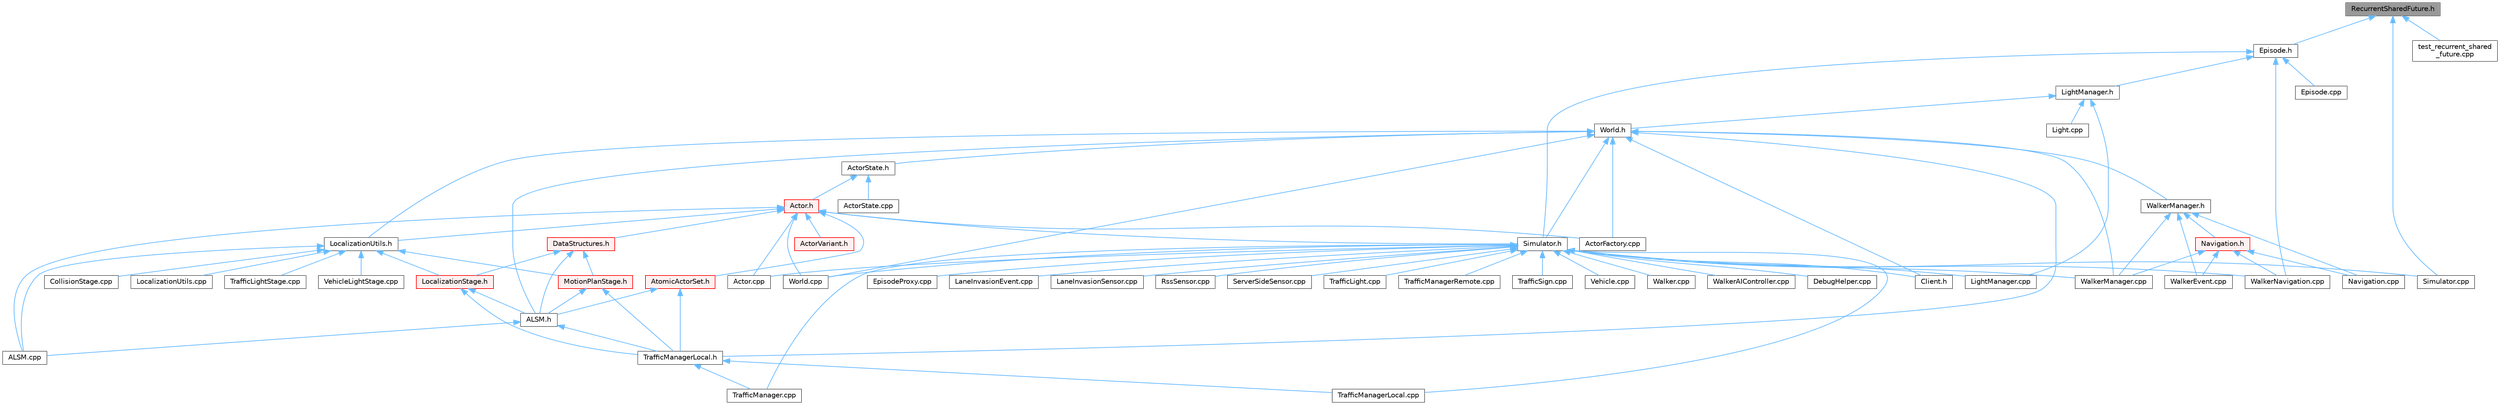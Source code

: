 digraph "RecurrentSharedFuture.h"
{
 // INTERACTIVE_SVG=YES
 // LATEX_PDF_SIZE
  bgcolor="transparent";
  edge [fontname=Helvetica,fontsize=10,labelfontname=Helvetica,labelfontsize=10];
  node [fontname=Helvetica,fontsize=10,shape=box,height=0.2,width=0.4];
  Node1 [id="Node000001",label="RecurrentSharedFuture.h",height=0.2,width=0.4,color="gray40", fillcolor="grey60", style="filled", fontcolor="black",tooltip=" "];
  Node1 -> Node2 [id="edge1_Node000001_Node000002",dir="back",color="steelblue1",style="solid",tooltip=" "];
  Node2 [id="Node000002",label="Episode.h",height=0.2,width=0.4,color="grey40", fillcolor="white", style="filled",URL="$d9/d9e/Episode_8h.html",tooltip=" "];
  Node2 -> Node3 [id="edge2_Node000002_Node000003",dir="back",color="steelblue1",style="solid",tooltip=" "];
  Node3 [id="Node000003",label="Episode.cpp",height=0.2,width=0.4,color="grey40", fillcolor="white", style="filled",URL="$d6/d12/Episode_8cpp.html",tooltip=" "];
  Node2 -> Node4 [id="edge3_Node000002_Node000004",dir="back",color="steelblue1",style="solid",tooltip=" "];
  Node4 [id="Node000004",label="LightManager.h",height=0.2,width=0.4,color="grey40", fillcolor="white", style="filled",URL="$dd/d9a/LightManager_8h.html",tooltip=" "];
  Node4 -> Node5 [id="edge4_Node000004_Node000005",dir="back",color="steelblue1",style="solid",tooltip=" "];
  Node5 [id="Node000005",label="Light.cpp",height=0.2,width=0.4,color="grey40", fillcolor="white", style="filled",URL="$d2/d41/Light_8cpp.html",tooltip=" "];
  Node4 -> Node6 [id="edge5_Node000004_Node000006",dir="back",color="steelblue1",style="solid",tooltip=" "];
  Node6 [id="Node000006",label="LightManager.cpp",height=0.2,width=0.4,color="grey40", fillcolor="white", style="filled",URL="$d3/d1d/LightManager_8cpp.html",tooltip=" "];
  Node4 -> Node7 [id="edge6_Node000004_Node000007",dir="back",color="steelblue1",style="solid",tooltip=" "];
  Node7 [id="Node000007",label="World.h",height=0.2,width=0.4,color="grey40", fillcolor="white", style="filled",URL="$dd/d5b/World_8h.html",tooltip=" "];
  Node7 -> Node8 [id="edge7_Node000007_Node000008",dir="back",color="steelblue1",style="solid",tooltip=" "];
  Node8 [id="Node000008",label="ALSM.h",height=0.2,width=0.4,color="grey40", fillcolor="white", style="filled",URL="$dc/d2c/ALSM_8h.html",tooltip=" "];
  Node8 -> Node9 [id="edge8_Node000008_Node000009",dir="back",color="steelblue1",style="solid",tooltip=" "];
  Node9 [id="Node000009",label="ALSM.cpp",height=0.2,width=0.4,color="grey40", fillcolor="white", style="filled",URL="$d9/da8/ALSM_8cpp.html",tooltip=" "];
  Node8 -> Node10 [id="edge9_Node000008_Node000010",dir="back",color="steelblue1",style="solid",tooltip=" "];
  Node10 [id="Node000010",label="TrafficManagerLocal.h",height=0.2,width=0.4,color="grey40", fillcolor="white", style="filled",URL="$db/ddf/TrafficManagerLocal_8h.html",tooltip=" "];
  Node10 -> Node11 [id="edge10_Node000010_Node000011",dir="back",color="steelblue1",style="solid",tooltip=" "];
  Node11 [id="Node000011",label="TrafficManager.cpp",height=0.2,width=0.4,color="grey40", fillcolor="white", style="filled",URL="$db/d04/TrafficManager_8cpp.html",tooltip=" "];
  Node10 -> Node12 [id="edge11_Node000010_Node000012",dir="back",color="steelblue1",style="solid",tooltip=" "];
  Node12 [id="Node000012",label="TrafficManagerLocal.cpp",height=0.2,width=0.4,color="grey40", fillcolor="white", style="filled",URL="$da/d53/TrafficManagerLocal_8cpp.html",tooltip=" "];
  Node7 -> Node13 [id="edge12_Node000007_Node000013",dir="back",color="steelblue1",style="solid",tooltip=" "];
  Node13 [id="Node000013",label="ActorFactory.cpp",height=0.2,width=0.4,color="grey40", fillcolor="white", style="filled",URL="$df/dd6/ActorFactory_8cpp.html",tooltip=" "];
  Node7 -> Node14 [id="edge13_Node000007_Node000014",dir="back",color="steelblue1",style="solid",tooltip=" "];
  Node14 [id="Node000014",label="ActorState.h",height=0.2,width=0.4,color="grey40", fillcolor="white", style="filled",URL="$d4/d22/client_2detail_2ActorState_8h.html",tooltip=" "];
  Node14 -> Node15 [id="edge14_Node000014_Node000015",dir="back",color="steelblue1",style="solid",tooltip=" "];
  Node15 [id="Node000015",label="Actor.h",height=0.2,width=0.4,color="red", fillcolor="#FFF0F0", style="filled",URL="$da/d48/client_2Actor_8h.html",tooltip=" "];
  Node15 -> Node9 [id="edge15_Node000015_Node000009",dir="back",color="steelblue1",style="solid",tooltip=" "];
  Node15 -> Node16 [id="edge16_Node000015_Node000016",dir="back",color="steelblue1",style="solid",tooltip=" "];
  Node16 [id="Node000016",label="Actor.cpp",height=0.2,width=0.4,color="grey40", fillcolor="white", style="filled",URL="$d4/d34/Actor_8cpp.html",tooltip=" "];
  Node15 -> Node13 [id="edge17_Node000015_Node000013",dir="back",color="steelblue1",style="solid",tooltip=" "];
  Node15 -> Node17 [id="edge18_Node000015_Node000017",dir="back",color="steelblue1",style="solid",tooltip=" "];
  Node17 [id="Node000017",label="ActorVariant.h",height=0.2,width=0.4,color="red", fillcolor="#FFF0F0", style="filled",URL="$d9/d0d/ActorVariant_8h.html",tooltip=" "];
  Node15 -> Node44 [id="edge19_Node000015_Node000044",dir="back",color="steelblue1",style="solid",tooltip=" "];
  Node44 [id="Node000044",label="AtomicActorSet.h",height=0.2,width=0.4,color="red", fillcolor="#FFF0F0", style="filled",URL="$dd/dfa/AtomicActorSet_8h.html",tooltip=" "];
  Node44 -> Node8 [id="edge20_Node000044_Node000008",dir="back",color="steelblue1",style="solid",tooltip=" "];
  Node44 -> Node10 [id="edge21_Node000044_Node000010",dir="back",color="steelblue1",style="solid",tooltip=" "];
  Node15 -> Node50 [id="edge22_Node000015_Node000050",dir="back",color="steelblue1",style="solid",tooltip=" "];
  Node50 [id="Node000050",label="DataStructures.h",height=0.2,width=0.4,color="red", fillcolor="#FFF0F0", style="filled",URL="$d0/d49/DataStructures_8h.html",tooltip=" "];
  Node50 -> Node8 [id="edge23_Node000050_Node000008",dir="back",color="steelblue1",style="solid",tooltip=" "];
  Node50 -> Node23 [id="edge24_Node000050_Node000023",dir="back",color="steelblue1",style="solid",tooltip=" "];
  Node23 [id="Node000023",label="LocalizationStage.h",height=0.2,width=0.4,color="red", fillcolor="#FFF0F0", style="filled",URL="$d9/df4/LocalizationStage_8h.html",tooltip=" "];
  Node23 -> Node8 [id="edge25_Node000023_Node000008",dir="back",color="steelblue1",style="solid",tooltip=" "];
  Node23 -> Node10 [id="edge26_Node000023_Node000010",dir="back",color="steelblue1",style="solid",tooltip=" "];
  Node50 -> Node26 [id="edge27_Node000050_Node000026",dir="back",color="steelblue1",style="solid",tooltip=" "];
  Node26 [id="Node000026",label="MotionPlanStage.h",height=0.2,width=0.4,color="red", fillcolor="#FFF0F0", style="filled",URL="$d3/d00/MotionPlanStage_8h.html",tooltip=" "];
  Node26 -> Node8 [id="edge28_Node000026_Node000008",dir="back",color="steelblue1",style="solid",tooltip=" "];
  Node26 -> Node10 [id="edge29_Node000026_Node000010",dir="back",color="steelblue1",style="solid",tooltip=" "];
  Node15 -> Node21 [id="edge30_Node000015_Node000021",dir="back",color="steelblue1",style="solid",tooltip=" "];
  Node21 [id="Node000021",label="LocalizationUtils.h",height=0.2,width=0.4,color="grey40", fillcolor="white", style="filled",URL="$d2/d84/LocalizationUtils_8h.html",tooltip=" "];
  Node21 -> Node9 [id="edge31_Node000021_Node000009",dir="back",color="steelblue1",style="solid",tooltip=" "];
  Node21 -> Node22 [id="edge32_Node000021_Node000022",dir="back",color="steelblue1",style="solid",tooltip=" "];
  Node22 [id="Node000022",label="CollisionStage.cpp",height=0.2,width=0.4,color="grey40", fillcolor="white", style="filled",URL="$db/da2/CollisionStage_8cpp.html",tooltip=" "];
  Node21 -> Node23 [id="edge33_Node000021_Node000023",dir="back",color="steelblue1",style="solid",tooltip=" "];
  Node21 -> Node25 [id="edge34_Node000021_Node000025",dir="back",color="steelblue1",style="solid",tooltip=" "];
  Node25 [id="Node000025",label="LocalizationUtils.cpp",height=0.2,width=0.4,color="grey40", fillcolor="white", style="filled",URL="$d1/dd6/LocalizationUtils_8cpp.html",tooltip=" "];
  Node21 -> Node26 [id="edge35_Node000021_Node000026",dir="back",color="steelblue1",style="solid",tooltip=" "];
  Node21 -> Node28 [id="edge36_Node000021_Node000028",dir="back",color="steelblue1",style="solid",tooltip=" "];
  Node28 [id="Node000028",label="TrafficLightStage.cpp",height=0.2,width=0.4,color="grey40", fillcolor="white", style="filled",URL="$dc/d13/TrafficLightStage_8cpp.html",tooltip=" "];
  Node21 -> Node29 [id="edge37_Node000021_Node000029",dir="back",color="steelblue1",style="solid",tooltip=" "];
  Node29 [id="Node000029",label="VehicleLightStage.cpp",height=0.2,width=0.4,color="grey40", fillcolor="white", style="filled",URL="$d2/d11/VehicleLightStage_8cpp.html",tooltip=" "];
  Node15 -> Node64 [id="edge38_Node000015_Node000064",dir="back",color="steelblue1",style="solid",tooltip=" "];
  Node64 [id="Node000064",label="Simulator.h",height=0.2,width=0.4,color="grey40", fillcolor="white", style="filled",URL="$d6/d4a/Simulator_8h.html",tooltip=" "];
  Node64 -> Node16 [id="edge39_Node000064_Node000016",dir="back",color="steelblue1",style="solid",tooltip=" "];
  Node64 -> Node65 [id="edge40_Node000064_Node000065",dir="back",color="steelblue1",style="solid",tooltip=" "];
  Node65 [id="Node000065",label="Client.h",height=0.2,width=0.4,color="grey40", fillcolor="white", style="filled",URL="$dd/de3/client_2Client_8h.html",tooltip=" "];
  Node64 -> Node66 [id="edge41_Node000064_Node000066",dir="back",color="steelblue1",style="solid",tooltip=" "];
  Node66 [id="Node000066",label="DebugHelper.cpp",height=0.2,width=0.4,color="grey40", fillcolor="white", style="filled",URL="$d2/d01/DebugHelper_8cpp.html",tooltip=" "];
  Node64 -> Node67 [id="edge42_Node000064_Node000067",dir="back",color="steelblue1",style="solid",tooltip=" "];
  Node67 [id="Node000067",label="EpisodeProxy.cpp",height=0.2,width=0.4,color="grey40", fillcolor="white", style="filled",URL="$d2/d6b/EpisodeProxy_8cpp.html",tooltip=" "];
  Node64 -> Node55 [id="edge43_Node000064_Node000055",dir="back",color="steelblue1",style="solid",tooltip=" "];
  Node55 [id="Node000055",label="LaneInvasionEvent.cpp",height=0.2,width=0.4,color="grey40", fillcolor="white", style="filled",URL="$d6/d75/LaneInvasionEvent_8cpp.html",tooltip=" "];
  Node64 -> Node56 [id="edge44_Node000064_Node000056",dir="back",color="steelblue1",style="solid",tooltip=" "];
  Node56 [id="Node000056",label="LaneInvasionSensor.cpp",height=0.2,width=0.4,color="grey40", fillcolor="white", style="filled",URL="$dd/dbc/LibCarla_2source_2carla_2client_2LaneInvasionSensor_8cpp.html",tooltip=" "];
  Node64 -> Node6 [id="edge45_Node000064_Node000006",dir="back",color="steelblue1",style="solid",tooltip=" "];
  Node64 -> Node33 [id="edge46_Node000064_Node000033",dir="back",color="steelblue1",style="solid",tooltip=" "];
  Node33 [id="Node000033",label="RssSensor.cpp",height=0.2,width=0.4,color="grey40", fillcolor="white", style="filled",URL="$d8/d77/LibCarla_2source_2carla_2rss_2RssSensor_8cpp.html",tooltip=" "];
  Node64 -> Node62 [id="edge47_Node000064_Node000062",dir="back",color="steelblue1",style="solid",tooltip=" "];
  Node62 [id="Node000062",label="ServerSideSensor.cpp",height=0.2,width=0.4,color="grey40", fillcolor="white", style="filled",URL="$d1/da0/ServerSideSensor_8cpp.html",tooltip=" "];
  Node64 -> Node63 [id="edge48_Node000064_Node000063",dir="back",color="steelblue1",style="solid",tooltip=" "];
  Node63 [id="Node000063",label="Simulator.cpp",height=0.2,width=0.4,color="grey40", fillcolor="white", style="filled",URL="$d2/d0c/Simulator_8cpp.html",tooltip=" "];
  Node64 -> Node35 [id="edge49_Node000064_Node000035",dir="back",color="steelblue1",style="solid",tooltip=" "];
  Node35 [id="Node000035",label="TrafficLight.cpp",height=0.2,width=0.4,color="grey40", fillcolor="white", style="filled",URL="$dd/d90/TrafficLight_8cpp.html",tooltip=" "];
  Node64 -> Node11 [id="edge50_Node000064_Node000011",dir="back",color="steelblue1",style="solid",tooltip=" "];
  Node64 -> Node12 [id="edge51_Node000064_Node000012",dir="back",color="steelblue1",style="solid",tooltip=" "];
  Node64 -> Node68 [id="edge52_Node000064_Node000068",dir="back",color="steelblue1",style="solid",tooltip=" "];
  Node68 [id="Node000068",label="TrafficManagerRemote.cpp",height=0.2,width=0.4,color="grey40", fillcolor="white", style="filled",URL="$d6/d82/TrafficManagerRemote_8cpp.html",tooltip=" "];
  Node64 -> Node36 [id="edge53_Node000064_Node000036",dir="back",color="steelblue1",style="solid",tooltip=" "];
  Node36 [id="Node000036",label="TrafficSign.cpp",height=0.2,width=0.4,color="grey40", fillcolor="white", style="filled",URL="$d1/d40/TrafficSign_8cpp.html",tooltip=" "];
  Node64 -> Node37 [id="edge54_Node000064_Node000037",dir="back",color="steelblue1",style="solid",tooltip=" "];
  Node37 [id="Node000037",label="Vehicle.cpp",height=0.2,width=0.4,color="grey40", fillcolor="white", style="filled",URL="$d0/d27/Vehicle_8cpp.html",tooltip=" "];
  Node64 -> Node69 [id="edge55_Node000064_Node000069",dir="back",color="steelblue1",style="solid",tooltip=" "];
  Node69 [id="Node000069",label="Walker.cpp",height=0.2,width=0.4,color="grey40", fillcolor="white", style="filled",URL="$d6/db6/Walker_8cpp.html",tooltip=" "];
  Node64 -> Node70 [id="edge56_Node000064_Node000070",dir="back",color="steelblue1",style="solid",tooltip=" "];
  Node70 [id="Node000070",label="WalkerAIController.cpp",height=0.2,width=0.4,color="grey40", fillcolor="white", style="filled",URL="$de/d69/WalkerAIController_8cpp.html",tooltip=" "];
  Node64 -> Node71 [id="edge57_Node000064_Node000071",dir="back",color="steelblue1",style="solid",tooltip=" "];
  Node71 [id="Node000071",label="WalkerManager.cpp",height=0.2,width=0.4,color="grey40", fillcolor="white", style="filled",URL="$d2/dbb/WalkerManager_8cpp.html",tooltip=" "];
  Node64 -> Node72 [id="edge58_Node000064_Node000072",dir="back",color="steelblue1",style="solid",tooltip=" "];
  Node72 [id="Node000072",label="WalkerNavigation.cpp",height=0.2,width=0.4,color="grey40", fillcolor="white", style="filled",URL="$de/d84/WalkerNavigation_8cpp.html",tooltip=" "];
  Node64 -> Node38 [id="edge59_Node000064_Node000038",dir="back",color="steelblue1",style="solid",tooltip=" "];
  Node38 [id="Node000038",label="World.cpp",height=0.2,width=0.4,color="grey40", fillcolor="white", style="filled",URL="$d7/dfe/World_8cpp.html",tooltip=" "];
  Node15 -> Node38 [id="edge60_Node000015_Node000038",dir="back",color="steelblue1",style="solid",tooltip=" "];
  Node14 -> Node86 [id="edge61_Node000014_Node000086",dir="back",color="steelblue1",style="solid",tooltip=" "];
  Node86 [id="Node000086",label="ActorState.cpp",height=0.2,width=0.4,color="grey40", fillcolor="white", style="filled",URL="$d6/de7/ActorState_8cpp.html",tooltip=" "];
  Node7 -> Node65 [id="edge62_Node000007_Node000065",dir="back",color="steelblue1",style="solid",tooltip=" "];
  Node7 -> Node21 [id="edge63_Node000007_Node000021",dir="back",color="steelblue1",style="solid",tooltip=" "];
  Node7 -> Node64 [id="edge64_Node000007_Node000064",dir="back",color="steelblue1",style="solid",tooltip=" "];
  Node7 -> Node10 [id="edge65_Node000007_Node000010",dir="back",color="steelblue1",style="solid",tooltip=" "];
  Node7 -> Node71 [id="edge66_Node000007_Node000071",dir="back",color="steelblue1",style="solid",tooltip=" "];
  Node7 -> Node79 [id="edge67_Node000007_Node000079",dir="back",color="steelblue1",style="solid",tooltip=" "];
  Node79 [id="Node000079",label="WalkerManager.h",height=0.2,width=0.4,color="grey40", fillcolor="white", style="filled",URL="$df/d64/WalkerManager_8h.html",tooltip=" "];
  Node79 -> Node80 [id="edge68_Node000079_Node000080",dir="back",color="steelblue1",style="solid",tooltip=" "];
  Node80 [id="Node000080",label="Navigation.cpp",height=0.2,width=0.4,color="grey40", fillcolor="white", style="filled",URL="$d5/d9c/Navigation_8cpp.html",tooltip=" "];
  Node79 -> Node81 [id="edge69_Node000079_Node000081",dir="back",color="steelblue1",style="solid",tooltip=" "];
  Node81 [id="Node000081",label="Navigation.h",height=0.2,width=0.4,color="red", fillcolor="#FFF0F0", style="filled",URL="$d0/d36/Navigation_8h.html",tooltip=" "];
  Node81 -> Node80 [id="edge70_Node000081_Node000080",dir="back",color="steelblue1",style="solid",tooltip=" "];
  Node81 -> Node82 [id="edge71_Node000081_Node000082",dir="back",color="steelblue1",style="solid",tooltip=" "];
  Node82 [id="Node000082",label="WalkerEvent.cpp",height=0.2,width=0.4,color="grey40", fillcolor="white", style="filled",URL="$de/db9/WalkerEvent_8cpp.html",tooltip=" "];
  Node81 -> Node71 [id="edge72_Node000081_Node000071",dir="back",color="steelblue1",style="solid",tooltip=" "];
  Node81 -> Node72 [id="edge73_Node000081_Node000072",dir="back",color="steelblue1",style="solid",tooltip=" "];
  Node79 -> Node82 [id="edge74_Node000079_Node000082",dir="back",color="steelblue1",style="solid",tooltip=" "];
  Node79 -> Node71 [id="edge75_Node000079_Node000071",dir="back",color="steelblue1",style="solid",tooltip=" "];
  Node7 -> Node38 [id="edge76_Node000007_Node000038",dir="back",color="steelblue1",style="solid",tooltip=" "];
  Node2 -> Node64 [id="edge77_Node000002_Node000064",dir="back",color="steelblue1",style="solid",tooltip=" "];
  Node2 -> Node72 [id="edge78_Node000002_Node000072",dir="back",color="steelblue1",style="solid",tooltip=" "];
  Node1 -> Node63 [id="edge79_Node000001_Node000063",dir="back",color="steelblue1",style="solid",tooltip=" "];
  Node1 -> Node87 [id="edge80_Node000001_Node000087",dir="back",color="steelblue1",style="solid",tooltip=" "];
  Node87 [id="Node000087",label="test_recurrent_shared\l_future.cpp",height=0.2,width=0.4,color="grey40", fillcolor="white", style="filled",URL="$dc/d1b/test__recurrent__shared__future_8cpp.html",tooltip=" "];
}
